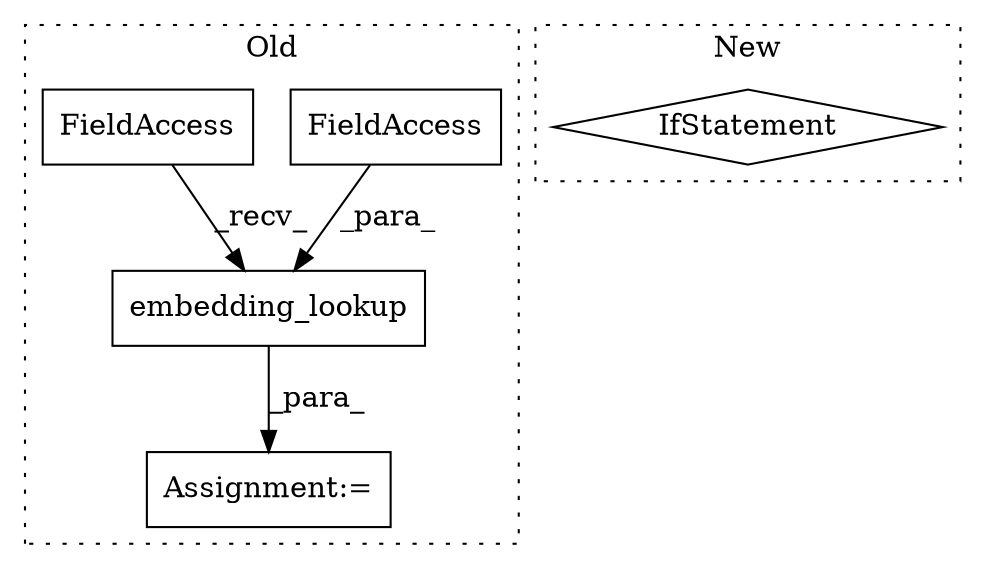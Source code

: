 digraph G {
subgraph cluster0 {
1 [label="embedding_lookup" a="32" s="2950,2992" l="17,1" shape="box"];
3 [label="FieldAccess" a="22" s="2982" l="10" shape="box"];
4 [label="Assignment:=" a="7" s="3489" l="1" shape="box"];
5 [label="FieldAccess" a="22" s="2936" l="13" shape="box"];
label = "Old";
style="dotted";
}
subgraph cluster1 {
2 [label="IfStatement" a="25" s="3034,3054" l="4,2" shape="diamond"];
label = "New";
style="dotted";
}
1 -> 4 [label="_para_"];
3 -> 1 [label="_para_"];
5 -> 1 [label="_recv_"];
}